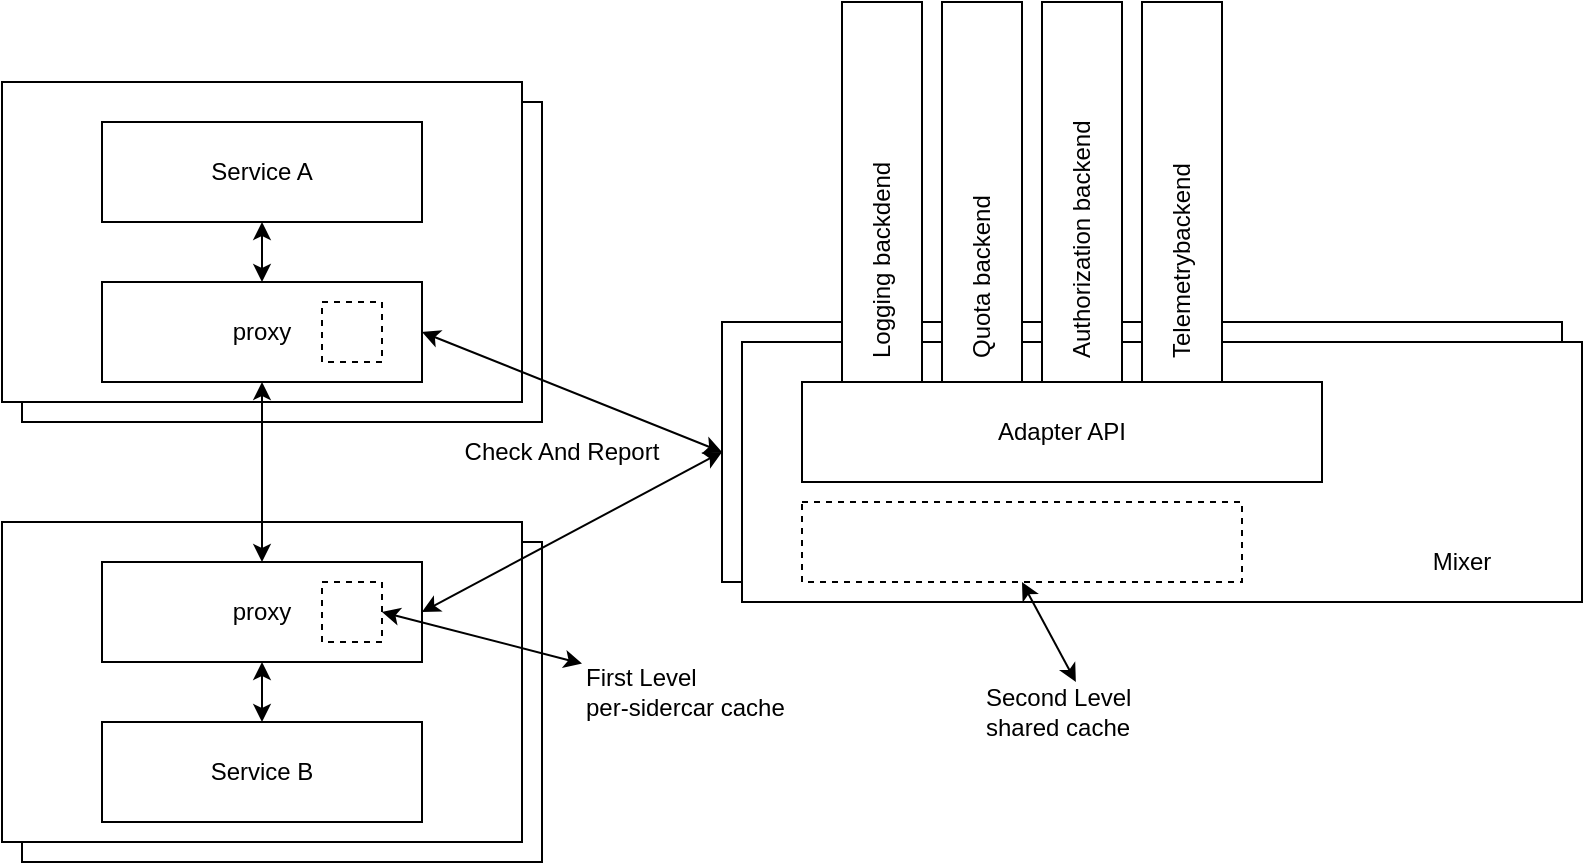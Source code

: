 <mxfile version="12.6.5" type="device"><diagram id="L332jVJ8BYoX3aeiRlC7" name="Page-1"><mxGraphModel dx="1046" dy="592" grid="1" gridSize="10" guides="1" tooltips="1" connect="1" arrows="1" fold="1" page="1" pageScale="1" pageWidth="2339" pageHeight="3300" math="0" shadow="0"><root><mxCell id="0"/><mxCell id="1" parent="0"/><mxCell id="7gjrF0u1V6uDZz-6Yc0L-2" value="" style="rounded=0;whiteSpace=wrap;html=1;" vertex="1" parent="1"><mxGeometry x="60" y="170" width="260" height="160" as="geometry"/></mxCell><mxCell id="7gjrF0u1V6uDZz-6Yc0L-1" value="" style="rounded=0;whiteSpace=wrap;html=1;" vertex="1" parent="1"><mxGeometry x="50" y="160" width="260" height="160" as="geometry"/></mxCell><mxCell id="7gjrF0u1V6uDZz-6Yc0L-3" value="" style="rounded=0;whiteSpace=wrap;html=1;" vertex="1" parent="1"><mxGeometry x="60" y="390" width="260" height="160" as="geometry"/></mxCell><mxCell id="7gjrF0u1V6uDZz-6Yc0L-4" value="" style="rounded=0;whiteSpace=wrap;html=1;" vertex="1" parent="1"><mxGeometry x="50" y="380" width="260" height="160" as="geometry"/></mxCell><mxCell id="7gjrF0u1V6uDZz-6Yc0L-5" value="Service A" style="rounded=0;whiteSpace=wrap;html=1;" vertex="1" parent="1"><mxGeometry x="100" y="180" width="160" height="50" as="geometry"/></mxCell><mxCell id="7gjrF0u1V6uDZz-6Yc0L-13" style="edgeStyle=orthogonalEdgeStyle;rounded=0;orthogonalLoop=1;jettySize=auto;html=1;startArrow=classic;startFill=1;" edge="1" parent="1" source="7gjrF0u1V6uDZz-6Yc0L-6" target="7gjrF0u1V6uDZz-6Yc0L-8"><mxGeometry relative="1" as="geometry"/></mxCell><mxCell id="7gjrF0u1V6uDZz-6Yc0L-23" style="edgeStyle=none;rounded=0;orthogonalLoop=1;jettySize=auto;html=1;entryX=0;entryY=0.5;entryDx=0;entryDy=0;startArrow=classic;startFill=1;exitX=1;exitY=0.5;exitDx=0;exitDy=0;" edge="1" parent="1" source="7gjrF0u1V6uDZz-6Yc0L-6" target="7gjrF0u1V6uDZz-6Yc0L-14"><mxGeometry relative="1" as="geometry"/></mxCell><mxCell id="7gjrF0u1V6uDZz-6Yc0L-6" value="proxy" style="rounded=0;whiteSpace=wrap;html=1;" vertex="1" parent="1"><mxGeometry x="100" y="400" width="160" height="50" as="geometry"/></mxCell><mxCell id="7gjrF0u1V6uDZz-6Yc0L-10" style="edgeStyle=orthogonalEdgeStyle;rounded=0;orthogonalLoop=1;jettySize=auto;html=1;entryX=0.5;entryY=0;entryDx=0;entryDy=0;startArrow=classic;startFill=1;" edge="1" parent="1" source="7gjrF0u1V6uDZz-6Yc0L-7" target="7gjrF0u1V6uDZz-6Yc0L-6"><mxGeometry relative="1" as="geometry"/></mxCell><mxCell id="7gjrF0u1V6uDZz-6Yc0L-12" style="edgeStyle=orthogonalEdgeStyle;rounded=0;orthogonalLoop=1;jettySize=auto;html=1;startArrow=classic;startFill=1;" edge="1" parent="1" source="7gjrF0u1V6uDZz-6Yc0L-7" target="7gjrF0u1V6uDZz-6Yc0L-5"><mxGeometry relative="1" as="geometry"/></mxCell><mxCell id="7gjrF0u1V6uDZz-6Yc0L-22" style="rounded=0;orthogonalLoop=1;jettySize=auto;html=1;entryX=0;entryY=0.5;entryDx=0;entryDy=0;startArrow=classic;startFill=1;exitX=1;exitY=0.5;exitDx=0;exitDy=0;" edge="1" parent="1" source="7gjrF0u1V6uDZz-6Yc0L-7" target="7gjrF0u1V6uDZz-6Yc0L-14"><mxGeometry relative="1" as="geometry"/></mxCell><mxCell id="7gjrF0u1V6uDZz-6Yc0L-7" value="proxy" style="rounded=0;whiteSpace=wrap;html=1;" vertex="1" parent="1"><mxGeometry x="100" y="260" width="160" height="50" as="geometry"/></mxCell><mxCell id="7gjrF0u1V6uDZz-6Yc0L-8" value="Service B" style="rounded=0;whiteSpace=wrap;html=1;" vertex="1" parent="1"><mxGeometry x="100" y="480" width="160" height="50" as="geometry"/></mxCell><mxCell id="7gjrF0u1V6uDZz-6Yc0L-14" value="" style="rounded=0;whiteSpace=wrap;html=1;" vertex="1" parent="1"><mxGeometry x="410" y="280" width="420" height="130" as="geometry"/></mxCell><mxCell id="7gjrF0u1V6uDZz-6Yc0L-15" value="" style="rounded=0;whiteSpace=wrap;html=1;" vertex="1" parent="1"><mxGeometry x="420" y="290" width="420" height="130" as="geometry"/></mxCell><mxCell id="7gjrF0u1V6uDZz-6Yc0L-16" value="Adapter API" style="rounded=0;whiteSpace=wrap;html=1;" vertex="1" parent="1"><mxGeometry x="450" y="310" width="260" height="50" as="geometry"/></mxCell><mxCell id="7gjrF0u1V6uDZz-6Yc0L-17" value="" style="rounded=0;whiteSpace=wrap;html=1;" vertex="1" parent="1"><mxGeometry x="470" y="120" width="40" height="190" as="geometry"/></mxCell><mxCell id="7gjrF0u1V6uDZz-6Yc0L-18" value="" style="rounded=0;whiteSpace=wrap;html=1;" vertex="1" parent="1"><mxGeometry x="520" y="120" width="40" height="190" as="geometry"/></mxCell><mxCell id="7gjrF0u1V6uDZz-6Yc0L-19" value="" style="rounded=0;whiteSpace=wrap;html=1;" vertex="1" parent="1"><mxGeometry x="570" y="120" width="40" height="190" as="geometry"/></mxCell><mxCell id="7gjrF0u1V6uDZz-6Yc0L-20" value="" style="rounded=0;whiteSpace=wrap;html=1;" vertex="1" parent="1"><mxGeometry x="620" y="120" width="40" height="190" as="geometry"/></mxCell><mxCell id="7gjrF0u1V6uDZz-6Yc0L-21" value="Mixer" style="text;html=1;strokeColor=none;fillColor=none;align=center;verticalAlign=middle;whiteSpace=wrap;rounded=0;" vertex="1" parent="1"><mxGeometry x="760" y="390" width="40" height="20" as="geometry"/></mxCell><mxCell id="7gjrF0u1V6uDZz-6Yc0L-24" value="Check And Report" style="text;html=1;strokeColor=none;fillColor=none;align=center;verticalAlign=middle;whiteSpace=wrap;rounded=0;" vertex="1" parent="1"><mxGeometry x="270" y="332.5" width="120" height="25" as="geometry"/></mxCell><mxCell id="7gjrF0u1V6uDZz-6Yc0L-25" value="Logging backdend" style="text;html=1;strokeColor=none;fillColor=none;align=left;verticalAlign=middle;whiteSpace=wrap;rounded=0;horizontal=0;" vertex="1" parent="1"><mxGeometry x="470" y="120" width="40" height="180" as="geometry"/></mxCell><mxCell id="7gjrF0u1V6uDZz-6Yc0L-26" value="Quota backend" style="text;html=1;strokeColor=none;fillColor=none;align=left;verticalAlign=middle;whiteSpace=wrap;rounded=0;horizontal=0;" vertex="1" parent="1"><mxGeometry x="520" y="120" width="40" height="180" as="geometry"/></mxCell><mxCell id="7gjrF0u1V6uDZz-6Yc0L-27" value="Authorization backend" style="text;html=1;strokeColor=none;fillColor=none;align=left;verticalAlign=middle;whiteSpace=wrap;rounded=0;horizontal=0;" vertex="1" parent="1"><mxGeometry x="570" y="120" width="40" height="180" as="geometry"/></mxCell><mxCell id="7gjrF0u1V6uDZz-6Yc0L-28" value="Telemetrybackend" style="text;html=1;strokeColor=none;fillColor=none;align=left;verticalAlign=middle;whiteSpace=wrap;rounded=0;horizontal=0;" vertex="1" parent="1"><mxGeometry x="620" y="120" width="40" height="180" as="geometry"/></mxCell><mxCell id="7gjrF0u1V6uDZz-6Yc0L-29" value="" style="rounded=0;whiteSpace=wrap;html=1;align=left;dashed=1;" vertex="1" parent="1"><mxGeometry x="450" y="370" width="220" height="40" as="geometry"/></mxCell><mxCell id="7gjrF0u1V6uDZz-6Yc0L-30" value="" style="rounded=0;whiteSpace=wrap;html=1;align=left;dashed=1;" vertex="1" parent="1"><mxGeometry x="210" y="410" width="30" height="30" as="geometry"/></mxCell><mxCell id="7gjrF0u1V6uDZz-6Yc0L-31" value="" style="rounded=0;whiteSpace=wrap;html=1;align=left;dashed=1;" vertex="1" parent="1"><mxGeometry x="210" y="270" width="30" height="30" as="geometry"/></mxCell><mxCell id="7gjrF0u1V6uDZz-6Yc0L-35" style="edgeStyle=none;rounded=0;orthogonalLoop=1;jettySize=auto;html=1;entryX=1;entryY=0.5;entryDx=0;entryDy=0;startArrow=classic;startFill=1;" edge="1" parent="1" source="7gjrF0u1V6uDZz-6Yc0L-32" target="7gjrF0u1V6uDZz-6Yc0L-30"><mxGeometry relative="1" as="geometry"/></mxCell><mxCell id="7gjrF0u1V6uDZz-6Yc0L-32" value="First Level&lt;br&gt;per-sidercar cache" style="text;html=1;strokeColor=none;fillColor=none;align=left;verticalAlign=middle;whiteSpace=wrap;rounded=0;dashed=1;" vertex="1" parent="1"><mxGeometry x="340" y="450" width="110" height="30" as="geometry"/></mxCell><mxCell id="7gjrF0u1V6uDZz-6Yc0L-34" style="edgeStyle=none;rounded=0;orthogonalLoop=1;jettySize=auto;html=1;entryX=0.5;entryY=1;entryDx=0;entryDy=0;startArrow=classic;startFill=1;" edge="1" parent="1" source="7gjrF0u1V6uDZz-6Yc0L-33" target="7gjrF0u1V6uDZz-6Yc0L-29"><mxGeometry relative="1" as="geometry"/></mxCell><mxCell id="7gjrF0u1V6uDZz-6Yc0L-33" value="Second Level&lt;br&gt;shared cache" style="text;html=1;strokeColor=none;fillColor=none;align=left;verticalAlign=middle;whiteSpace=wrap;rounded=0;dashed=1;" vertex="1" parent="1"><mxGeometry x="540" y="460" width="110" height="30" as="geometry"/></mxCell></root></mxGraphModel></diagram></mxfile>